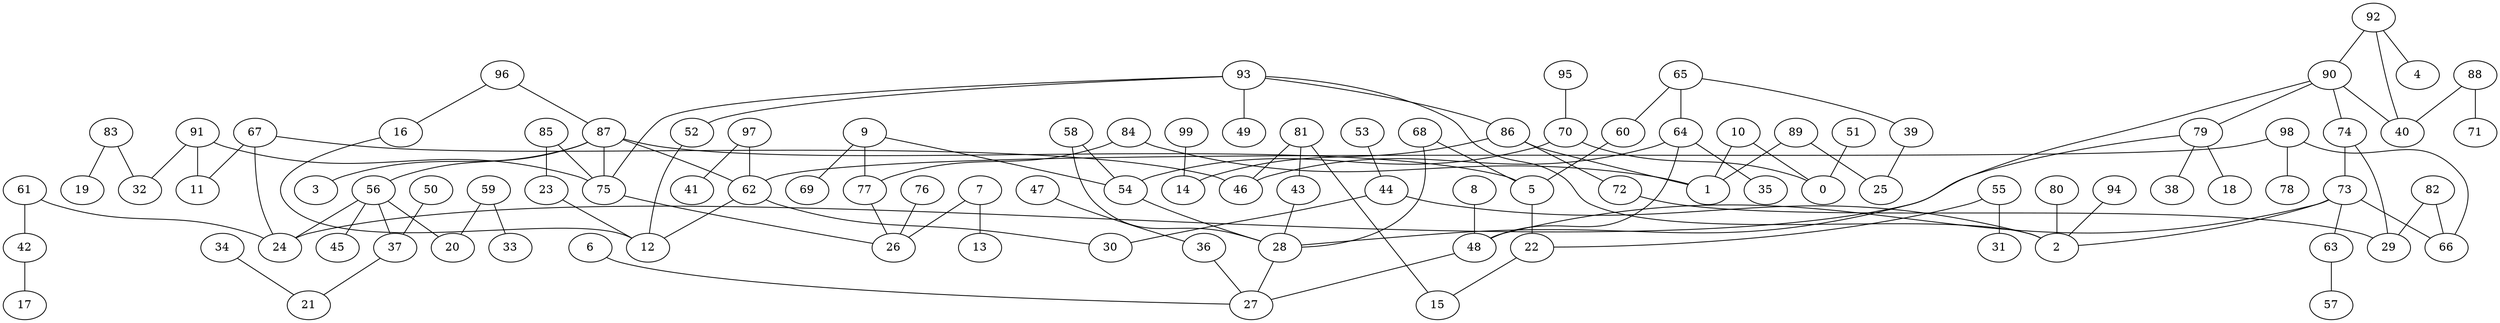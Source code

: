 digraph GG_graph {

subgraph G_graph {
edge [color = black]
"34" -> "21" [dir = none]
"89" -> "1" [dir = none]
"53" -> "44" [dir = none]
"80" -> "2" [dir = none]
"99" -> "14" [dir = none]
"39" -> "25" [dir = none]
"82" -> "29" [dir = none]
"82" -> "66" [dir = none]
"42" -> "17" [dir = none]
"36" -> "27" [dir = none]
"63" -> "57" [dir = none]
"94" -> "2" [dir = none]
"97" -> "41" [dir = none]
"97" -> "62" [dir = none]
"48" -> "27" [dir = none]
"61" -> "42" [dir = none]
"61" -> "24" [dir = none]
"9" -> "69" [dir = none]
"9" -> "54" [dir = none]
"93" -> "2" [dir = none]
"93" -> "49" [dir = none]
"93" -> "86" [dir = none]
"93" -> "75" [dir = none]
"76" -> "26" [dir = none]
"54" -> "28" [dir = none]
"16" -> "12" [dir = none]
"73" -> "63" [dir = none]
"73" -> "2" [dir = none]
"75" -> "26" [dir = none]
"28" -> "27" [dir = none]
"10" -> "0" [dir = none]
"44" -> "30" [dir = none]
"44" -> "2" [dir = none]
"91" -> "32" [dir = none]
"91" -> "11" [dir = none]
"91" -> "75" [dir = none]
"37" -> "21" [dir = none]
"65" -> "60" [dir = none]
"65" -> "39" [dir = none]
"65" -> "64" [dir = none]
"7" -> "13" [dir = none]
"7" -> "26" [dir = none]
"92" -> "4" [dir = none]
"92" -> "40" [dir = none]
"92" -> "90" [dir = none]
"67" -> "46" [dir = none]
"50" -> "37" [dir = none]
"59" -> "33" [dir = none]
"59" -> "20" [dir = none]
"87" -> "62" [dir = none]
"87" -> "56" [dir = none]
"87" -> "3" [dir = none]
"87" -> "5" [dir = none]
"87" -> "75" [dir = none]
"79" -> "18" [dir = none]
"79" -> "38" [dir = none]
"79" -> "24" [dir = none]
"56" -> "45" [dir = none]
"56" -> "20" [dir = none]
"56" -> "37" [dir = none]
"56" -> "24" [dir = none]
"5" -> "22" [dir = none]
"68" -> "28" [dir = none]
"68" -> "5" [dir = none]
"6" -> "27" [dir = none]
"55" -> "31" [dir = none]
"55" -> "22" [dir = none]
"62" -> "12" [dir = none]
"47" -> "36" [dir = none]
"43" -> "28" [dir = none]
"96" -> "87" [dir = none]
"58" -> "28" [dir = none]
"84" -> "77" [dir = none]
"84" -> "1" [dir = none]
"86" -> "72" [dir = none]
"86" -> "1" [dir = none]
"86" -> "14" [dir = none]
"90" -> "74" [dir = none]
"90" -> "28" [dir = none]
"95" -> "70" [dir = none]
"81" -> "43" [dir = none]
"8" -> "48" [dir = none]
"83" -> "19" [dir = none]
"83" -> "32" [dir = none]
"22" -> "15" [dir = none]
"85" -> "23" [dir = none]
"85" -> "75" [dir = none]
"64" -> "35" [dir = none]
"64" -> "46" [dir = none]
"64" -> "48" [dir = none]
"88" -> "71" [dir = none]
"88" -> "40" [dir = none]
"70" -> "0" [dir = none]
"70" -> "54" [dir = none]
"98" -> "78" [dir = none]
"98" -> "66" [dir = none]
"98" -> "62" [dir = none]
"51" -> "0" [dir = none]
"52" -> "12" [dir = none]
"60" -> "5" [dir = none]
"67" -> "24" [dir = none]
"89" -> "25" [dir = none]
"73" -> "48" [dir = none]
"90" -> "40" [dir = none]
"67" -> "11" [dir = none]
"74" -> "29" [dir = none]
"93" -> "52" [dir = none]
"81" -> "46" [dir = none]
"73" -> "66" [dir = none]
"62" -> "30" [dir = none]
"74" -> "73" [dir = none]
"96" -> "16" [dir = none]
"72" -> "29" [dir = none]
"23" -> "12" [dir = none]
"58" -> "54" [dir = none]
"81" -> "15" [dir = none]
"10" -> "1" [dir = none]
"77" -> "26" [dir = none]
"90" -> "79" [dir = none]
"9" -> "77" [dir = none]
}

}
